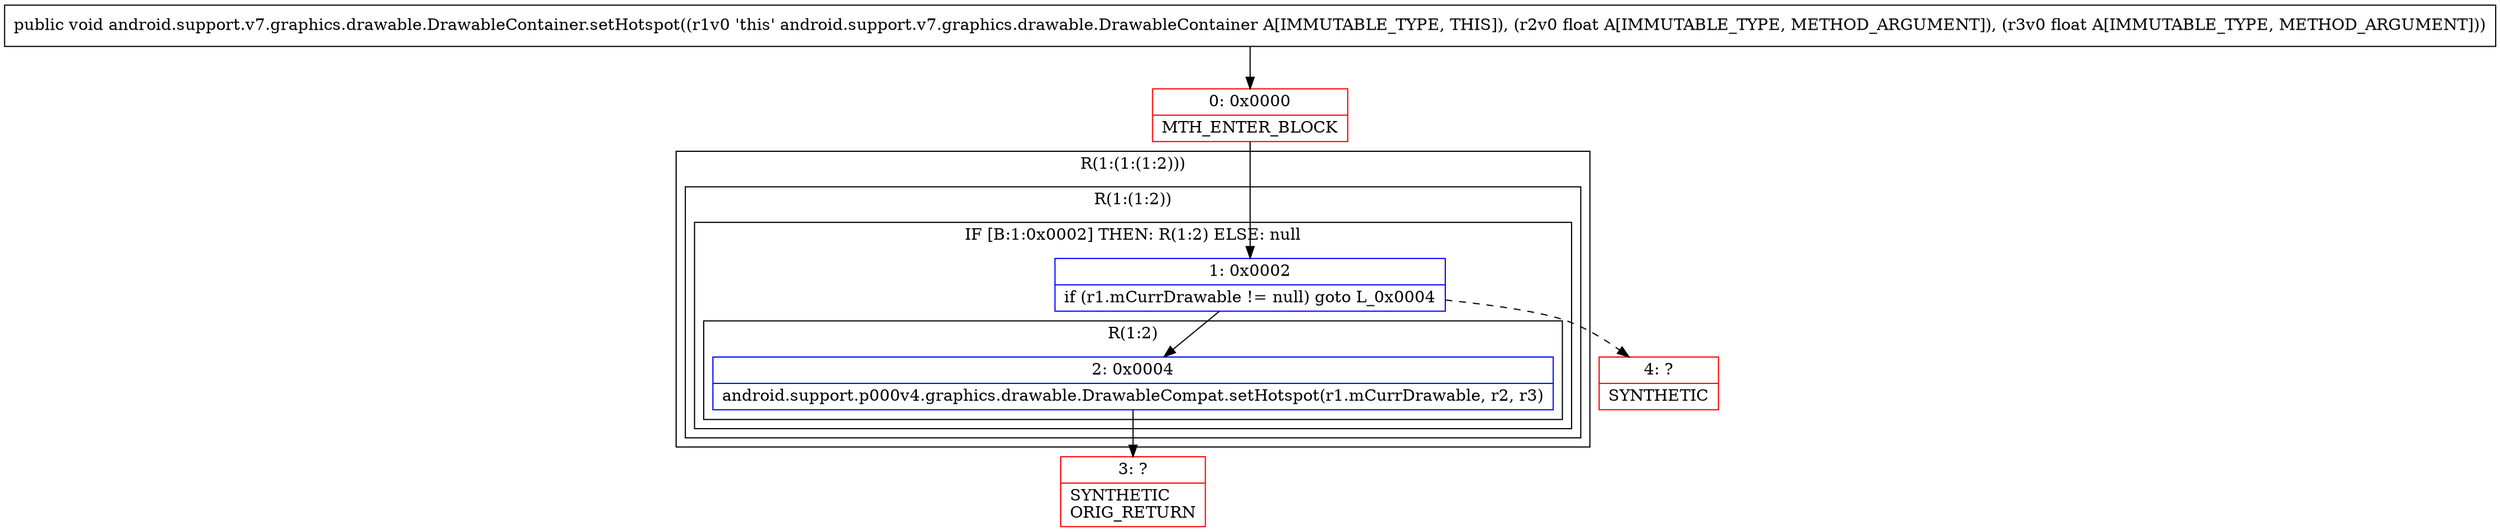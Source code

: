 digraph "CFG forandroid.support.v7.graphics.drawable.DrawableContainer.setHotspot(FF)V" {
subgraph cluster_Region_917159815 {
label = "R(1:(1:(1:2)))";
node [shape=record,color=blue];
subgraph cluster_Region_1698416968 {
label = "R(1:(1:2))";
node [shape=record,color=blue];
subgraph cluster_IfRegion_2028657713 {
label = "IF [B:1:0x0002] THEN: R(1:2) ELSE: null";
node [shape=record,color=blue];
Node_1 [shape=record,label="{1\:\ 0x0002|if (r1.mCurrDrawable != null) goto L_0x0004\l}"];
subgraph cluster_Region_969703294 {
label = "R(1:2)";
node [shape=record,color=blue];
Node_2 [shape=record,label="{2\:\ 0x0004|android.support.p000v4.graphics.drawable.DrawableCompat.setHotspot(r1.mCurrDrawable, r2, r3)\l}"];
}
}
}
}
Node_0 [shape=record,color=red,label="{0\:\ 0x0000|MTH_ENTER_BLOCK\l}"];
Node_3 [shape=record,color=red,label="{3\:\ ?|SYNTHETIC\lORIG_RETURN\l}"];
Node_4 [shape=record,color=red,label="{4\:\ ?|SYNTHETIC\l}"];
MethodNode[shape=record,label="{public void android.support.v7.graphics.drawable.DrawableContainer.setHotspot((r1v0 'this' android.support.v7.graphics.drawable.DrawableContainer A[IMMUTABLE_TYPE, THIS]), (r2v0 float A[IMMUTABLE_TYPE, METHOD_ARGUMENT]), (r3v0 float A[IMMUTABLE_TYPE, METHOD_ARGUMENT])) }"];
MethodNode -> Node_0;
Node_1 -> Node_2;
Node_1 -> Node_4[style=dashed];
Node_2 -> Node_3;
Node_0 -> Node_1;
}

